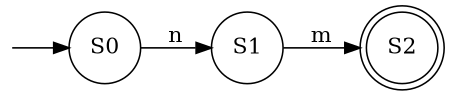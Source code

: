 digraph finite_state_machine {
    rankdir=LR;
    size="3,3"
    node [shape = point, color=white, fontcolor=white]; start;
    node [shape = doublecircle, color=black, fontcolor=black]; S2;
    node [shape = circle];
    start -> S0;
    S0 -> S1 [ label = "n" ];
    S1 -> S2 [ label = "m" ];
}
